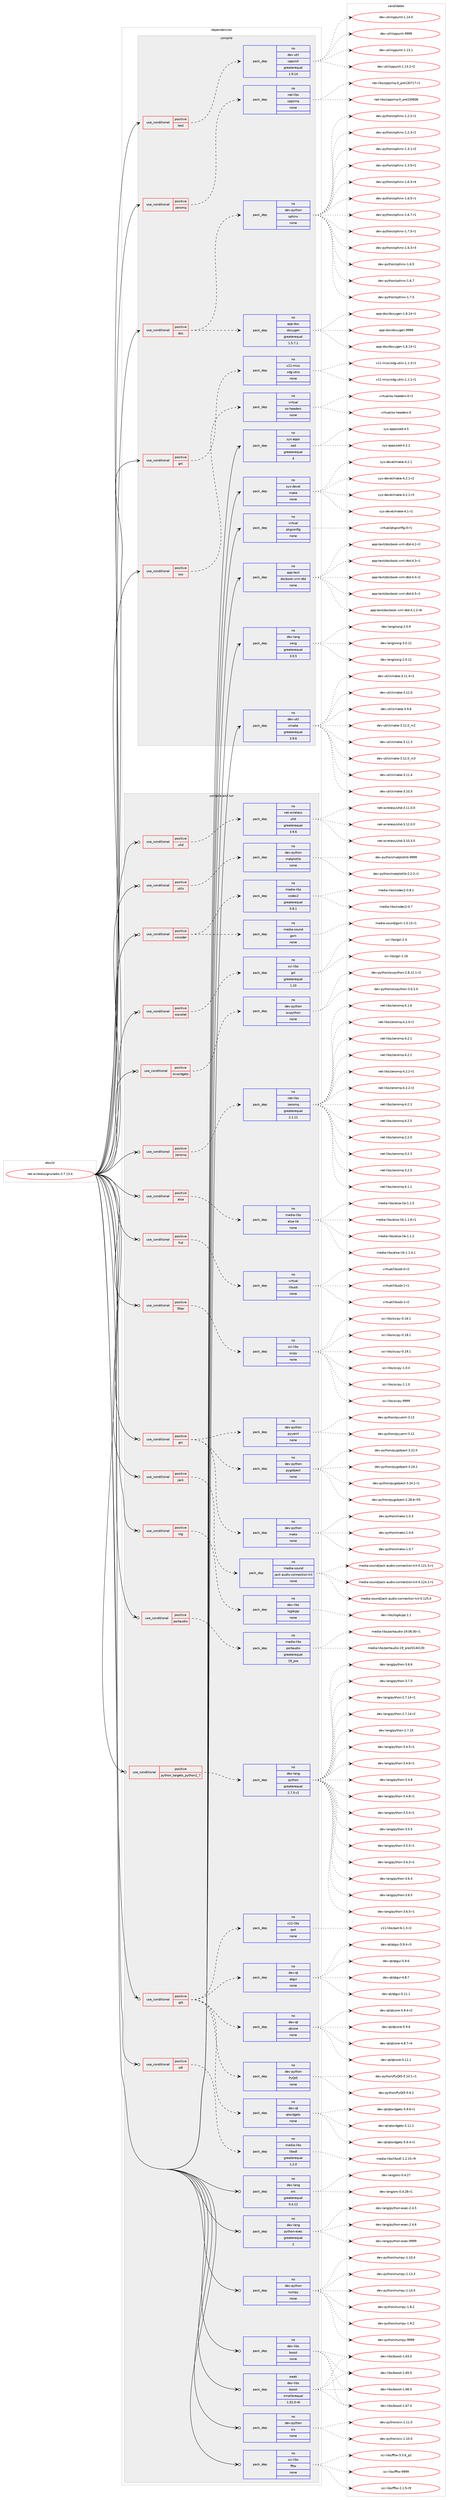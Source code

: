 digraph prolog {

# *************
# Graph options
# *************

newrank=true;
concentrate=true;
compound=true;
graph [rankdir=LR,fontname=Helvetica,fontsize=10,ranksep=1.5];#, ranksep=2.5, nodesep=0.2];
edge  [arrowhead=vee];
node  [fontname=Helvetica,fontsize=10];

# **********
# The ebuild
# **********

subgraph cluster_leftcol {
color=gray;
rank=same;
label=<<i>ebuild</i>>;
id [label="net-wireless/gnuradio-3.7.13.4", color=red, width=4, href="../net-wireless/gnuradio-3.7.13.4.svg"];
}

# ****************
# The dependencies
# ****************

subgraph cluster_midcol {
color=gray;
label=<<i>dependencies</i>>;
subgraph cluster_compile {
fillcolor="#eeeeee";
style=filled;
label=<<i>compile</i>>;
subgraph cond371 {
dependency1288 [label=<<TABLE BORDER="0" CELLBORDER="1" CELLSPACING="0" CELLPADDING="4"><TR><TD ROWSPAN="3" CELLPADDING="10">use_conditional</TD></TR><TR><TD>positive</TD></TR><TR><TD>doc</TD></TR></TABLE>>, shape=none, color=red];
subgraph pack888 {
dependency1289 [label=<<TABLE BORDER="0" CELLBORDER="1" CELLSPACING="0" CELLPADDING="4" WIDTH="220"><TR><TD ROWSPAN="6" CELLPADDING="30">pack_dep</TD></TR><TR><TD WIDTH="110">no</TD></TR><TR><TD>app-doc</TD></TR><TR><TD>doxygen</TD></TR><TR><TD>greaterequal</TD></TR><TR><TD>1.5.7.1</TD></TR></TABLE>>, shape=none, color=blue];
}
dependency1288:e -> dependency1289:w [weight=20,style="dashed",arrowhead="vee"];
subgraph pack889 {
dependency1290 [label=<<TABLE BORDER="0" CELLBORDER="1" CELLSPACING="0" CELLPADDING="4" WIDTH="220"><TR><TD ROWSPAN="6" CELLPADDING="30">pack_dep</TD></TR><TR><TD WIDTH="110">no</TD></TR><TR><TD>dev-python</TD></TR><TR><TD>sphinx</TD></TR><TR><TD>none</TD></TR><TR><TD></TD></TR></TABLE>>, shape=none, color=blue];
}
dependency1288:e -> dependency1290:w [weight=20,style="dashed",arrowhead="vee"];
}
id:e -> dependency1288:w [weight=20,style="solid",arrowhead="vee"];
subgraph cond372 {
dependency1291 [label=<<TABLE BORDER="0" CELLBORDER="1" CELLSPACING="0" CELLPADDING="4"><TR><TD ROWSPAN="3" CELLPADDING="10">use_conditional</TD></TR><TR><TD>positive</TD></TR><TR><TD>grc</TD></TR></TABLE>>, shape=none, color=red];
subgraph pack890 {
dependency1292 [label=<<TABLE BORDER="0" CELLBORDER="1" CELLSPACING="0" CELLPADDING="4" WIDTH="220"><TR><TD ROWSPAN="6" CELLPADDING="30">pack_dep</TD></TR><TR><TD WIDTH="110">no</TD></TR><TR><TD>x11-misc</TD></TR><TR><TD>xdg-utils</TD></TR><TR><TD>none</TD></TR><TR><TD></TD></TR></TABLE>>, shape=none, color=blue];
}
dependency1291:e -> dependency1292:w [weight=20,style="dashed",arrowhead="vee"];
}
id:e -> dependency1291:w [weight=20,style="solid",arrowhead="vee"];
subgraph cond373 {
dependency1293 [label=<<TABLE BORDER="0" CELLBORDER="1" CELLSPACING="0" CELLPADDING="4"><TR><TD ROWSPAN="3" CELLPADDING="10">use_conditional</TD></TR><TR><TD>positive</TD></TR><TR><TD>oss</TD></TR></TABLE>>, shape=none, color=red];
subgraph pack891 {
dependency1294 [label=<<TABLE BORDER="0" CELLBORDER="1" CELLSPACING="0" CELLPADDING="4" WIDTH="220"><TR><TD ROWSPAN="6" CELLPADDING="30">pack_dep</TD></TR><TR><TD WIDTH="110">no</TD></TR><TR><TD>virtual</TD></TR><TR><TD>os-headers</TD></TR><TR><TD>none</TD></TR><TR><TD></TD></TR></TABLE>>, shape=none, color=blue];
}
dependency1293:e -> dependency1294:w [weight=20,style="dashed",arrowhead="vee"];
}
id:e -> dependency1293:w [weight=20,style="solid",arrowhead="vee"];
subgraph cond374 {
dependency1295 [label=<<TABLE BORDER="0" CELLBORDER="1" CELLSPACING="0" CELLPADDING="4"><TR><TD ROWSPAN="3" CELLPADDING="10">use_conditional</TD></TR><TR><TD>positive</TD></TR><TR><TD>test</TD></TR></TABLE>>, shape=none, color=red];
subgraph pack892 {
dependency1296 [label=<<TABLE BORDER="0" CELLBORDER="1" CELLSPACING="0" CELLPADDING="4" WIDTH="220"><TR><TD ROWSPAN="6" CELLPADDING="30">pack_dep</TD></TR><TR><TD WIDTH="110">no</TD></TR><TR><TD>dev-util</TD></TR><TR><TD>cppunit</TD></TR><TR><TD>greaterequal</TD></TR><TR><TD>1.9.14</TD></TR></TABLE>>, shape=none, color=blue];
}
dependency1295:e -> dependency1296:w [weight=20,style="dashed",arrowhead="vee"];
}
id:e -> dependency1295:w [weight=20,style="solid",arrowhead="vee"];
subgraph cond375 {
dependency1297 [label=<<TABLE BORDER="0" CELLBORDER="1" CELLSPACING="0" CELLPADDING="4"><TR><TD ROWSPAN="3" CELLPADDING="10">use_conditional</TD></TR><TR><TD>positive</TD></TR><TR><TD>zeromq</TD></TR></TABLE>>, shape=none, color=red];
subgraph pack893 {
dependency1298 [label=<<TABLE BORDER="0" CELLBORDER="1" CELLSPACING="0" CELLPADDING="4" WIDTH="220"><TR><TD ROWSPAN="6" CELLPADDING="30">pack_dep</TD></TR><TR><TD WIDTH="110">no</TD></TR><TR><TD>net-libs</TD></TR><TR><TD>cppzmq</TD></TR><TR><TD>none</TD></TR><TR><TD></TD></TR></TABLE>>, shape=none, color=blue];
}
dependency1297:e -> dependency1298:w [weight=20,style="dashed",arrowhead="vee"];
}
id:e -> dependency1297:w [weight=20,style="solid",arrowhead="vee"];
subgraph pack894 {
dependency1299 [label=<<TABLE BORDER="0" CELLBORDER="1" CELLSPACING="0" CELLPADDING="4" WIDTH="220"><TR><TD ROWSPAN="6" CELLPADDING="30">pack_dep</TD></TR><TR><TD WIDTH="110">no</TD></TR><TR><TD>app-text</TD></TR><TR><TD>docbook-xml-dtd</TD></TR><TR><TD>none</TD></TR><TR><TD></TD></TR></TABLE>>, shape=none, color=blue];
}
id:e -> dependency1299:w [weight=20,style="solid",arrowhead="vee"];
subgraph pack895 {
dependency1300 [label=<<TABLE BORDER="0" CELLBORDER="1" CELLSPACING="0" CELLPADDING="4" WIDTH="220"><TR><TD ROWSPAN="6" CELLPADDING="30">pack_dep</TD></TR><TR><TD WIDTH="110">no</TD></TR><TR><TD>dev-lang</TD></TR><TR><TD>swig</TD></TR><TR><TD>greaterequal</TD></TR><TR><TD>3.0.5</TD></TR></TABLE>>, shape=none, color=blue];
}
id:e -> dependency1300:w [weight=20,style="solid",arrowhead="vee"];
subgraph pack896 {
dependency1301 [label=<<TABLE BORDER="0" CELLBORDER="1" CELLSPACING="0" CELLPADDING="4" WIDTH="220"><TR><TD ROWSPAN="6" CELLPADDING="30">pack_dep</TD></TR><TR><TD WIDTH="110">no</TD></TR><TR><TD>dev-util</TD></TR><TR><TD>cmake</TD></TR><TR><TD>greaterequal</TD></TR><TR><TD>3.9.6</TD></TR></TABLE>>, shape=none, color=blue];
}
id:e -> dependency1301:w [weight=20,style="solid",arrowhead="vee"];
subgraph pack897 {
dependency1302 [label=<<TABLE BORDER="0" CELLBORDER="1" CELLSPACING="0" CELLPADDING="4" WIDTH="220"><TR><TD ROWSPAN="6" CELLPADDING="30">pack_dep</TD></TR><TR><TD WIDTH="110">no</TD></TR><TR><TD>sys-apps</TD></TR><TR><TD>sed</TD></TR><TR><TD>greaterequal</TD></TR><TR><TD>4</TD></TR></TABLE>>, shape=none, color=blue];
}
id:e -> dependency1302:w [weight=20,style="solid",arrowhead="vee"];
subgraph pack898 {
dependency1303 [label=<<TABLE BORDER="0" CELLBORDER="1" CELLSPACING="0" CELLPADDING="4" WIDTH="220"><TR><TD ROWSPAN="6" CELLPADDING="30">pack_dep</TD></TR><TR><TD WIDTH="110">no</TD></TR><TR><TD>sys-devel</TD></TR><TR><TD>make</TD></TR><TR><TD>none</TD></TR><TR><TD></TD></TR></TABLE>>, shape=none, color=blue];
}
id:e -> dependency1303:w [weight=20,style="solid",arrowhead="vee"];
subgraph pack899 {
dependency1304 [label=<<TABLE BORDER="0" CELLBORDER="1" CELLSPACING="0" CELLPADDING="4" WIDTH="220"><TR><TD ROWSPAN="6" CELLPADDING="30">pack_dep</TD></TR><TR><TD WIDTH="110">no</TD></TR><TR><TD>virtual</TD></TR><TR><TD>pkgconfig</TD></TR><TR><TD>none</TD></TR><TR><TD></TD></TR></TABLE>>, shape=none, color=blue];
}
id:e -> dependency1304:w [weight=20,style="solid",arrowhead="vee"];
}
subgraph cluster_compileandrun {
fillcolor="#eeeeee";
style=filled;
label=<<i>compile and run</i>>;
subgraph cond376 {
dependency1305 [label=<<TABLE BORDER="0" CELLBORDER="1" CELLSPACING="0" CELLPADDING="4"><TR><TD ROWSPAN="3" CELLPADDING="10">use_conditional</TD></TR><TR><TD>positive</TD></TR><TR><TD>alsa</TD></TR></TABLE>>, shape=none, color=red];
subgraph pack900 {
dependency1306 [label=<<TABLE BORDER="0" CELLBORDER="1" CELLSPACING="0" CELLPADDING="4" WIDTH="220"><TR><TD ROWSPAN="6" CELLPADDING="30">pack_dep</TD></TR><TR><TD WIDTH="110">no</TD></TR><TR><TD>media-libs</TD></TR><TR><TD>alsa-lib</TD></TR><TR><TD>none</TD></TR><TR><TD></TD></TR></TABLE>>, shape=none, color=blue];
}
dependency1305:e -> dependency1306:w [weight=20,style="dashed",arrowhead="vee"];
}
id:e -> dependency1305:w [weight=20,style="solid",arrowhead="odotvee"];
subgraph cond377 {
dependency1307 [label=<<TABLE BORDER="0" CELLBORDER="1" CELLSPACING="0" CELLPADDING="4"><TR><TD ROWSPAN="3" CELLPADDING="10">use_conditional</TD></TR><TR><TD>positive</TD></TR><TR><TD>fcd</TD></TR></TABLE>>, shape=none, color=red];
subgraph pack901 {
dependency1308 [label=<<TABLE BORDER="0" CELLBORDER="1" CELLSPACING="0" CELLPADDING="4" WIDTH="220"><TR><TD ROWSPAN="6" CELLPADDING="30">pack_dep</TD></TR><TR><TD WIDTH="110">no</TD></TR><TR><TD>virtual</TD></TR><TR><TD>libusb</TD></TR><TR><TD>none</TD></TR><TR><TD></TD></TR></TABLE>>, shape=none, color=blue];
}
dependency1307:e -> dependency1308:w [weight=20,style="dashed",arrowhead="vee"];
}
id:e -> dependency1307:w [weight=20,style="solid",arrowhead="odotvee"];
subgraph cond378 {
dependency1309 [label=<<TABLE BORDER="0" CELLBORDER="1" CELLSPACING="0" CELLPADDING="4"><TR><TD ROWSPAN="3" CELLPADDING="10">use_conditional</TD></TR><TR><TD>positive</TD></TR><TR><TD>filter</TD></TR></TABLE>>, shape=none, color=red];
subgraph pack902 {
dependency1310 [label=<<TABLE BORDER="0" CELLBORDER="1" CELLSPACING="0" CELLPADDING="4" WIDTH="220"><TR><TD ROWSPAN="6" CELLPADDING="30">pack_dep</TD></TR><TR><TD WIDTH="110">no</TD></TR><TR><TD>sci-libs</TD></TR><TR><TD>scipy</TD></TR><TR><TD>none</TD></TR><TR><TD></TD></TR></TABLE>>, shape=none, color=blue];
}
dependency1309:e -> dependency1310:w [weight=20,style="dashed",arrowhead="vee"];
}
id:e -> dependency1309:w [weight=20,style="solid",arrowhead="odotvee"];
subgraph cond379 {
dependency1311 [label=<<TABLE BORDER="0" CELLBORDER="1" CELLSPACING="0" CELLPADDING="4"><TR><TD ROWSPAN="3" CELLPADDING="10">use_conditional</TD></TR><TR><TD>positive</TD></TR><TR><TD>grc</TD></TR></TABLE>>, shape=none, color=red];
subgraph pack903 {
dependency1312 [label=<<TABLE BORDER="0" CELLBORDER="1" CELLSPACING="0" CELLPADDING="4" WIDTH="220"><TR><TD ROWSPAN="6" CELLPADDING="30">pack_dep</TD></TR><TR><TD WIDTH="110">no</TD></TR><TR><TD>dev-python</TD></TR><TR><TD>pygobject</TD></TR><TR><TD>none</TD></TR><TR><TD></TD></TR></TABLE>>, shape=none, color=blue];
}
dependency1311:e -> dependency1312:w [weight=20,style="dashed",arrowhead="vee"];
subgraph pack904 {
dependency1313 [label=<<TABLE BORDER="0" CELLBORDER="1" CELLSPACING="0" CELLPADDING="4" WIDTH="220"><TR><TD ROWSPAN="6" CELLPADDING="30">pack_dep</TD></TR><TR><TD WIDTH="110">no</TD></TR><TR><TD>dev-python</TD></TR><TR><TD>pyyaml</TD></TR><TR><TD>none</TD></TR><TR><TD></TD></TR></TABLE>>, shape=none, color=blue];
}
dependency1311:e -> dependency1313:w [weight=20,style="dashed",arrowhead="vee"];
subgraph pack905 {
dependency1314 [label=<<TABLE BORDER="0" CELLBORDER="1" CELLSPACING="0" CELLPADDING="4" WIDTH="220"><TR><TD ROWSPAN="6" CELLPADDING="30">pack_dep</TD></TR><TR><TD WIDTH="110">no</TD></TR><TR><TD>dev-python</TD></TR><TR><TD>mako</TD></TR><TR><TD>none</TD></TR><TR><TD></TD></TR></TABLE>>, shape=none, color=blue];
}
dependency1311:e -> dependency1314:w [weight=20,style="dashed",arrowhead="vee"];
}
id:e -> dependency1311:w [weight=20,style="solid",arrowhead="odotvee"];
subgraph cond380 {
dependency1315 [label=<<TABLE BORDER="0" CELLBORDER="1" CELLSPACING="0" CELLPADDING="4"><TR><TD ROWSPAN="3" CELLPADDING="10">use_conditional</TD></TR><TR><TD>positive</TD></TR><TR><TD>jack</TD></TR></TABLE>>, shape=none, color=red];
subgraph pack906 {
dependency1316 [label=<<TABLE BORDER="0" CELLBORDER="1" CELLSPACING="0" CELLPADDING="4" WIDTH="220"><TR><TD ROWSPAN="6" CELLPADDING="30">pack_dep</TD></TR><TR><TD WIDTH="110">no</TD></TR><TR><TD>media-sound</TD></TR><TR><TD>jack-audio-connection-kit</TD></TR><TR><TD>none</TD></TR><TR><TD></TD></TR></TABLE>>, shape=none, color=blue];
}
dependency1315:e -> dependency1316:w [weight=20,style="dashed",arrowhead="vee"];
}
id:e -> dependency1315:w [weight=20,style="solid",arrowhead="odotvee"];
subgraph cond381 {
dependency1317 [label=<<TABLE BORDER="0" CELLBORDER="1" CELLSPACING="0" CELLPADDING="4"><TR><TD ROWSPAN="3" CELLPADDING="10">use_conditional</TD></TR><TR><TD>positive</TD></TR><TR><TD>log</TD></TR></TABLE>>, shape=none, color=red];
subgraph pack907 {
dependency1318 [label=<<TABLE BORDER="0" CELLBORDER="1" CELLSPACING="0" CELLPADDING="4" WIDTH="220"><TR><TD ROWSPAN="6" CELLPADDING="30">pack_dep</TD></TR><TR><TD WIDTH="110">no</TD></TR><TR><TD>dev-libs</TD></TR><TR><TD>log4cpp</TD></TR><TR><TD>none</TD></TR><TR><TD></TD></TR></TABLE>>, shape=none, color=blue];
}
dependency1317:e -> dependency1318:w [weight=20,style="dashed",arrowhead="vee"];
}
id:e -> dependency1317:w [weight=20,style="solid",arrowhead="odotvee"];
subgraph cond382 {
dependency1319 [label=<<TABLE BORDER="0" CELLBORDER="1" CELLSPACING="0" CELLPADDING="4"><TR><TD ROWSPAN="3" CELLPADDING="10">use_conditional</TD></TR><TR><TD>positive</TD></TR><TR><TD>portaudio</TD></TR></TABLE>>, shape=none, color=red];
subgraph pack908 {
dependency1320 [label=<<TABLE BORDER="0" CELLBORDER="1" CELLSPACING="0" CELLPADDING="4" WIDTH="220"><TR><TD ROWSPAN="6" CELLPADDING="30">pack_dep</TD></TR><TR><TD WIDTH="110">no</TD></TR><TR><TD>media-libs</TD></TR><TR><TD>portaudio</TD></TR><TR><TD>greaterequal</TD></TR><TR><TD>19_pre</TD></TR></TABLE>>, shape=none, color=blue];
}
dependency1319:e -> dependency1320:w [weight=20,style="dashed",arrowhead="vee"];
}
id:e -> dependency1319:w [weight=20,style="solid",arrowhead="odotvee"];
subgraph cond383 {
dependency1321 [label=<<TABLE BORDER="0" CELLBORDER="1" CELLSPACING="0" CELLPADDING="4"><TR><TD ROWSPAN="3" CELLPADDING="10">use_conditional</TD></TR><TR><TD>positive</TD></TR><TR><TD>python_targets_python2_7</TD></TR></TABLE>>, shape=none, color=red];
subgraph pack909 {
dependency1322 [label=<<TABLE BORDER="0" CELLBORDER="1" CELLSPACING="0" CELLPADDING="4" WIDTH="220"><TR><TD ROWSPAN="6" CELLPADDING="30">pack_dep</TD></TR><TR><TD WIDTH="110">no</TD></TR><TR><TD>dev-lang</TD></TR><TR><TD>python</TD></TR><TR><TD>greaterequal</TD></TR><TR><TD>2.7.5-r2</TD></TR></TABLE>>, shape=none, color=blue];
}
dependency1321:e -> dependency1322:w [weight=20,style="dashed",arrowhead="vee"];
}
id:e -> dependency1321:w [weight=20,style="solid",arrowhead="odotvee"];
subgraph cond384 {
dependency1323 [label=<<TABLE BORDER="0" CELLBORDER="1" CELLSPACING="0" CELLPADDING="4"><TR><TD ROWSPAN="3" CELLPADDING="10">use_conditional</TD></TR><TR><TD>positive</TD></TR><TR><TD>qt5</TD></TR></TABLE>>, shape=none, color=red];
subgraph pack910 {
dependency1324 [label=<<TABLE BORDER="0" CELLBORDER="1" CELLSPACING="0" CELLPADDING="4" WIDTH="220"><TR><TD ROWSPAN="6" CELLPADDING="30">pack_dep</TD></TR><TR><TD WIDTH="110">no</TD></TR><TR><TD>dev-python</TD></TR><TR><TD>PyQt5</TD></TR><TR><TD>none</TD></TR><TR><TD></TD></TR></TABLE>>, shape=none, color=blue];
}
dependency1323:e -> dependency1324:w [weight=20,style="dashed",arrowhead="vee"];
subgraph pack911 {
dependency1325 [label=<<TABLE BORDER="0" CELLBORDER="1" CELLSPACING="0" CELLPADDING="4" WIDTH="220"><TR><TD ROWSPAN="6" CELLPADDING="30">pack_dep</TD></TR><TR><TD WIDTH="110">no</TD></TR><TR><TD>dev-qt</TD></TR><TR><TD>qtcore</TD></TR><TR><TD>none</TD></TR><TR><TD></TD></TR></TABLE>>, shape=none, color=blue];
}
dependency1323:e -> dependency1325:w [weight=20,style="dashed",arrowhead="vee"];
subgraph pack912 {
dependency1326 [label=<<TABLE BORDER="0" CELLBORDER="1" CELLSPACING="0" CELLPADDING="4" WIDTH="220"><TR><TD ROWSPAN="6" CELLPADDING="30">pack_dep</TD></TR><TR><TD WIDTH="110">no</TD></TR><TR><TD>dev-qt</TD></TR><TR><TD>qtgui</TD></TR><TR><TD>none</TD></TR><TR><TD></TD></TR></TABLE>>, shape=none, color=blue];
}
dependency1323:e -> dependency1326:w [weight=20,style="dashed",arrowhead="vee"];
subgraph pack913 {
dependency1327 [label=<<TABLE BORDER="0" CELLBORDER="1" CELLSPACING="0" CELLPADDING="4" WIDTH="220"><TR><TD ROWSPAN="6" CELLPADDING="30">pack_dep</TD></TR><TR><TD WIDTH="110">no</TD></TR><TR><TD>x11-libs</TD></TR><TR><TD>qwt</TD></TR><TR><TD>none</TD></TR><TR><TD></TD></TR></TABLE>>, shape=none, color=blue];
}
dependency1323:e -> dependency1327:w [weight=20,style="dashed",arrowhead="vee"];
subgraph pack914 {
dependency1328 [label=<<TABLE BORDER="0" CELLBORDER="1" CELLSPACING="0" CELLPADDING="4" WIDTH="220"><TR><TD ROWSPAN="6" CELLPADDING="30">pack_dep</TD></TR><TR><TD WIDTH="110">no</TD></TR><TR><TD>dev-qt</TD></TR><TR><TD>qtwidgets</TD></TR><TR><TD>none</TD></TR><TR><TD></TD></TR></TABLE>>, shape=none, color=blue];
}
dependency1323:e -> dependency1328:w [weight=20,style="dashed",arrowhead="vee"];
}
id:e -> dependency1323:w [weight=20,style="solid",arrowhead="odotvee"];
subgraph cond385 {
dependency1329 [label=<<TABLE BORDER="0" CELLBORDER="1" CELLSPACING="0" CELLPADDING="4"><TR><TD ROWSPAN="3" CELLPADDING="10">use_conditional</TD></TR><TR><TD>positive</TD></TR><TR><TD>sdl</TD></TR></TABLE>>, shape=none, color=red];
subgraph pack915 {
dependency1330 [label=<<TABLE BORDER="0" CELLBORDER="1" CELLSPACING="0" CELLPADDING="4" WIDTH="220"><TR><TD ROWSPAN="6" CELLPADDING="30">pack_dep</TD></TR><TR><TD WIDTH="110">no</TD></TR><TR><TD>media-libs</TD></TR><TR><TD>libsdl</TD></TR><TR><TD>greaterequal</TD></TR><TR><TD>1.2.0</TD></TR></TABLE>>, shape=none, color=blue];
}
dependency1329:e -> dependency1330:w [weight=20,style="dashed",arrowhead="vee"];
}
id:e -> dependency1329:w [weight=20,style="solid",arrowhead="odotvee"];
subgraph cond386 {
dependency1331 [label=<<TABLE BORDER="0" CELLBORDER="1" CELLSPACING="0" CELLPADDING="4"><TR><TD ROWSPAN="3" CELLPADDING="10">use_conditional</TD></TR><TR><TD>positive</TD></TR><TR><TD>uhd</TD></TR></TABLE>>, shape=none, color=red];
subgraph pack916 {
dependency1332 [label=<<TABLE BORDER="0" CELLBORDER="1" CELLSPACING="0" CELLPADDING="4" WIDTH="220"><TR><TD ROWSPAN="6" CELLPADDING="30">pack_dep</TD></TR><TR><TD WIDTH="110">no</TD></TR><TR><TD>net-wireless</TD></TR><TR><TD>uhd</TD></TR><TR><TD>greaterequal</TD></TR><TR><TD>3.9.6</TD></TR></TABLE>>, shape=none, color=blue];
}
dependency1331:e -> dependency1332:w [weight=20,style="dashed",arrowhead="vee"];
}
id:e -> dependency1331:w [weight=20,style="solid",arrowhead="odotvee"];
subgraph cond387 {
dependency1333 [label=<<TABLE BORDER="0" CELLBORDER="1" CELLSPACING="0" CELLPADDING="4"><TR><TD ROWSPAN="3" CELLPADDING="10">use_conditional</TD></TR><TR><TD>positive</TD></TR><TR><TD>utils</TD></TR></TABLE>>, shape=none, color=red];
subgraph pack917 {
dependency1334 [label=<<TABLE BORDER="0" CELLBORDER="1" CELLSPACING="0" CELLPADDING="4" WIDTH="220"><TR><TD ROWSPAN="6" CELLPADDING="30">pack_dep</TD></TR><TR><TD WIDTH="110">no</TD></TR><TR><TD>dev-python</TD></TR><TR><TD>matplotlib</TD></TR><TR><TD>none</TD></TR><TR><TD></TD></TR></TABLE>>, shape=none, color=blue];
}
dependency1333:e -> dependency1334:w [weight=20,style="dashed",arrowhead="vee"];
}
id:e -> dependency1333:w [weight=20,style="solid",arrowhead="odotvee"];
subgraph cond388 {
dependency1335 [label=<<TABLE BORDER="0" CELLBORDER="1" CELLSPACING="0" CELLPADDING="4"><TR><TD ROWSPAN="3" CELLPADDING="10">use_conditional</TD></TR><TR><TD>positive</TD></TR><TR><TD>vocoder</TD></TR></TABLE>>, shape=none, color=red];
subgraph pack918 {
dependency1336 [label=<<TABLE BORDER="0" CELLBORDER="1" CELLSPACING="0" CELLPADDING="4" WIDTH="220"><TR><TD ROWSPAN="6" CELLPADDING="30">pack_dep</TD></TR><TR><TD WIDTH="110">no</TD></TR><TR><TD>media-sound</TD></TR><TR><TD>gsm</TD></TR><TR><TD>none</TD></TR><TR><TD></TD></TR></TABLE>>, shape=none, color=blue];
}
dependency1335:e -> dependency1336:w [weight=20,style="dashed",arrowhead="vee"];
subgraph pack919 {
dependency1337 [label=<<TABLE BORDER="0" CELLBORDER="1" CELLSPACING="0" CELLPADDING="4" WIDTH="220"><TR><TD ROWSPAN="6" CELLPADDING="30">pack_dep</TD></TR><TR><TD WIDTH="110">no</TD></TR><TR><TD>media-libs</TD></TR><TR><TD>codec2</TD></TR><TR><TD>greaterequal</TD></TR><TR><TD>0.8.1</TD></TR></TABLE>>, shape=none, color=blue];
}
dependency1335:e -> dependency1337:w [weight=20,style="dashed",arrowhead="vee"];
}
id:e -> dependency1335:w [weight=20,style="solid",arrowhead="odotvee"];
subgraph cond389 {
dependency1338 [label=<<TABLE BORDER="0" CELLBORDER="1" CELLSPACING="0" CELLPADDING="4"><TR><TD ROWSPAN="3" CELLPADDING="10">use_conditional</TD></TR><TR><TD>positive</TD></TR><TR><TD>wavelet</TD></TR></TABLE>>, shape=none, color=red];
subgraph pack920 {
dependency1339 [label=<<TABLE BORDER="0" CELLBORDER="1" CELLSPACING="0" CELLPADDING="4" WIDTH="220"><TR><TD ROWSPAN="6" CELLPADDING="30">pack_dep</TD></TR><TR><TD WIDTH="110">no</TD></TR><TR><TD>sci-libs</TD></TR><TR><TD>gsl</TD></TR><TR><TD>greaterequal</TD></TR><TR><TD>1.10</TD></TR></TABLE>>, shape=none, color=blue];
}
dependency1338:e -> dependency1339:w [weight=20,style="dashed",arrowhead="vee"];
}
id:e -> dependency1338:w [weight=20,style="solid",arrowhead="odotvee"];
subgraph cond390 {
dependency1340 [label=<<TABLE BORDER="0" CELLBORDER="1" CELLSPACING="0" CELLPADDING="4"><TR><TD ROWSPAN="3" CELLPADDING="10">use_conditional</TD></TR><TR><TD>positive</TD></TR><TR><TD>wxwidgets</TD></TR></TABLE>>, shape=none, color=red];
subgraph pack921 {
dependency1341 [label=<<TABLE BORDER="0" CELLBORDER="1" CELLSPACING="0" CELLPADDING="4" WIDTH="220"><TR><TD ROWSPAN="6" CELLPADDING="30">pack_dep</TD></TR><TR><TD WIDTH="110">no</TD></TR><TR><TD>dev-python</TD></TR><TR><TD>wxpython</TD></TR><TR><TD>none</TD></TR><TR><TD></TD></TR></TABLE>>, shape=none, color=blue];
}
dependency1340:e -> dependency1341:w [weight=20,style="dashed",arrowhead="vee"];
}
id:e -> dependency1340:w [weight=20,style="solid",arrowhead="odotvee"];
subgraph cond391 {
dependency1342 [label=<<TABLE BORDER="0" CELLBORDER="1" CELLSPACING="0" CELLPADDING="4"><TR><TD ROWSPAN="3" CELLPADDING="10">use_conditional</TD></TR><TR><TD>positive</TD></TR><TR><TD>zeromq</TD></TR></TABLE>>, shape=none, color=red];
subgraph pack922 {
dependency1343 [label=<<TABLE BORDER="0" CELLBORDER="1" CELLSPACING="0" CELLPADDING="4" WIDTH="220"><TR><TD ROWSPAN="6" CELLPADDING="30">pack_dep</TD></TR><TR><TD WIDTH="110">no</TD></TR><TR><TD>net-libs</TD></TR><TR><TD>zeromq</TD></TR><TR><TD>greaterequal</TD></TR><TR><TD>2.1.11</TD></TR></TABLE>>, shape=none, color=blue];
}
dependency1342:e -> dependency1343:w [weight=20,style="dashed",arrowhead="vee"];
}
id:e -> dependency1342:w [weight=20,style="solid",arrowhead="odotvee"];
subgraph pack923 {
dependency1344 [label=<<TABLE BORDER="0" CELLBORDER="1" CELLSPACING="0" CELLPADDING="4" WIDTH="220"><TR><TD ROWSPAN="6" CELLPADDING="30">pack_dep</TD></TR><TR><TD WIDTH="110">no</TD></TR><TR><TD>dev-lang</TD></TR><TR><TD>orc</TD></TR><TR><TD>greaterequal</TD></TR><TR><TD>0.4.12</TD></TR></TABLE>>, shape=none, color=blue];
}
id:e -> dependency1344:w [weight=20,style="solid",arrowhead="odotvee"];
subgraph pack924 {
dependency1345 [label=<<TABLE BORDER="0" CELLBORDER="1" CELLSPACING="0" CELLPADDING="4" WIDTH="220"><TR><TD ROWSPAN="6" CELLPADDING="30">pack_dep</TD></TR><TR><TD WIDTH="110">no</TD></TR><TR><TD>dev-lang</TD></TR><TR><TD>python-exec</TD></TR><TR><TD>greaterequal</TD></TR><TR><TD>2</TD></TR></TABLE>>, shape=none, color=blue];
}
id:e -> dependency1345:w [weight=20,style="solid",arrowhead="odotvee"];
subgraph pack925 {
dependency1346 [label=<<TABLE BORDER="0" CELLBORDER="1" CELLSPACING="0" CELLPADDING="4" WIDTH="220"><TR><TD ROWSPAN="6" CELLPADDING="30">pack_dep</TD></TR><TR><TD WIDTH="110">no</TD></TR><TR><TD>dev-libs</TD></TR><TR><TD>boost</TD></TR><TR><TD>none</TD></TR><TR><TD></TD></TR></TABLE>>, shape=none, color=blue];
}
id:e -> dependency1346:w [weight=20,style="solid",arrowhead="odotvee"];
subgraph pack926 {
dependency1347 [label=<<TABLE BORDER="0" CELLBORDER="1" CELLSPACING="0" CELLPADDING="4" WIDTH="220"><TR><TD ROWSPAN="6" CELLPADDING="30">pack_dep</TD></TR><TR><TD WIDTH="110">no</TD></TR><TR><TD>dev-python</TD></TR><TR><TD>numpy</TD></TR><TR><TD>none</TD></TR><TR><TD></TD></TR></TABLE>>, shape=none, color=blue];
}
id:e -> dependency1347:w [weight=20,style="solid",arrowhead="odotvee"];
subgraph pack927 {
dependency1348 [label=<<TABLE BORDER="0" CELLBORDER="1" CELLSPACING="0" CELLPADDING="4" WIDTH="220"><TR><TD ROWSPAN="6" CELLPADDING="30">pack_dep</TD></TR><TR><TD WIDTH="110">no</TD></TR><TR><TD>dev-python</TD></TR><TR><TD>six</TD></TR><TR><TD>none</TD></TR><TR><TD></TD></TR></TABLE>>, shape=none, color=blue];
}
id:e -> dependency1348:w [weight=20,style="solid",arrowhead="odotvee"];
subgraph pack928 {
dependency1349 [label=<<TABLE BORDER="0" CELLBORDER="1" CELLSPACING="0" CELLPADDING="4" WIDTH="220"><TR><TD ROWSPAN="6" CELLPADDING="30">pack_dep</TD></TR><TR><TD WIDTH="110">no</TD></TR><TR><TD>sci-libs</TD></TR><TR><TD>fftw</TD></TR><TR><TD>none</TD></TR><TR><TD></TD></TR></TABLE>>, shape=none, color=blue];
}
id:e -> dependency1349:w [weight=20,style="solid",arrowhead="odotvee"];
subgraph pack929 {
dependency1350 [label=<<TABLE BORDER="0" CELLBORDER="1" CELLSPACING="0" CELLPADDING="4" WIDTH="220"><TR><TD ROWSPAN="6" CELLPADDING="30">pack_dep</TD></TR><TR><TD WIDTH="110">weak</TD></TR><TR><TD>dev-libs</TD></TR><TR><TD>boost</TD></TR><TR><TD>smallerequal</TD></TR><TR><TD>1.52.0-r6</TD></TR></TABLE>>, shape=none, color=blue];
}
id:e -> dependency1350:w [weight=20,style="solid",arrowhead="odotvee"];
}
subgraph cluster_run {
fillcolor="#eeeeee";
style=filled;
label=<<i>run</i>>;
}
}

# **************
# The candidates
# **************

subgraph cluster_choices {
rank=same;
color=gray;
label=<<i>candidates</i>>;

subgraph choice888 {
color=black;
nodesep=1;
choice97112112451001119947100111120121103101110454946564649514511449 [label="app-doc/doxygen-1.8.13-r1", color=red, width=4,href="../app-doc/doxygen-1.8.13-r1.svg"];
choice97112112451001119947100111120121103101110454946564649524511449 [label="app-doc/doxygen-1.8.14-r1", color=red, width=4,href="../app-doc/doxygen-1.8.14-r1.svg"];
choice971121124510011199471001111201211031011104557575757 [label="app-doc/doxygen-9999", color=red, width=4,href="../app-doc/doxygen-9999.svg"];
dependency1289:e -> choice97112112451001119947100111120121103101110454946564649514511449:w [style=dotted,weight="100"];
dependency1289:e -> choice97112112451001119947100111120121103101110454946564649524511449:w [style=dotted,weight="100"];
dependency1289:e -> choice971121124510011199471001111201211031011104557575757:w [style=dotted,weight="100"];
}
subgraph choice889 {
color=black;
nodesep=1;
choice10010111845112121116104111110471151121041051101204549465446514511451 [label="dev-python/sphinx-1.6.3-r3", color=red, width=4,href="../dev-python/sphinx-1.6.3-r3.svg"];
choice1001011184511212111610411111047115112104105110120454946544653 [label="dev-python/sphinx-1.6.5", color=red, width=4,href="../dev-python/sphinx-1.6.5.svg"];
choice1001011184511212111610411111047115112104105110120454946544655 [label="dev-python/sphinx-1.6.7", color=red, width=4,href="../dev-python/sphinx-1.6.7.svg"];
choice1001011184511212111610411111047115112104105110120454946554653 [label="dev-python/sphinx-1.7.5", color=red, width=4,href="../dev-python/sphinx-1.7.5.svg"];
choice10010111845112121116104111110471151121041051101204549465046504511449 [label="dev-python/sphinx-1.2.2-r1", color=red, width=4,href="../dev-python/sphinx-1.2.2-r1.svg"];
choice10010111845112121116104111110471151121041051101204549465046514511449 [label="dev-python/sphinx-1.2.3-r1", color=red, width=4,href="../dev-python/sphinx-1.2.3-r1.svg"];
choice10010111845112121116104111110471151121041051101204549465146494511450 [label="dev-python/sphinx-1.3.1-r2", color=red, width=4,href="../dev-python/sphinx-1.3.1-r2.svg"];
choice10010111845112121116104111110471151121041051101204549465146534511449 [label="dev-python/sphinx-1.3.5-r1", color=red, width=4,href="../dev-python/sphinx-1.3.5-r1.svg"];
choice10010111845112121116104111110471151121041051101204549465446514511452 [label="dev-python/sphinx-1.6.3-r4", color=red, width=4,href="../dev-python/sphinx-1.6.3-r4.svg"];
choice10010111845112121116104111110471151121041051101204549465446534511449 [label="dev-python/sphinx-1.6.5-r1", color=red, width=4,href="../dev-python/sphinx-1.6.5-r1.svg"];
choice10010111845112121116104111110471151121041051101204549465446554511449 [label="dev-python/sphinx-1.6.7-r1", color=red, width=4,href="../dev-python/sphinx-1.6.7-r1.svg"];
choice10010111845112121116104111110471151121041051101204549465546534511449 [label="dev-python/sphinx-1.7.5-r1", color=red, width=4,href="../dev-python/sphinx-1.7.5-r1.svg"];
dependency1290:e -> choice10010111845112121116104111110471151121041051101204549465446514511451:w [style=dotted,weight="100"];
dependency1290:e -> choice1001011184511212111610411111047115112104105110120454946544653:w [style=dotted,weight="100"];
dependency1290:e -> choice1001011184511212111610411111047115112104105110120454946544655:w [style=dotted,weight="100"];
dependency1290:e -> choice1001011184511212111610411111047115112104105110120454946554653:w [style=dotted,weight="100"];
dependency1290:e -> choice10010111845112121116104111110471151121041051101204549465046504511449:w [style=dotted,weight="100"];
dependency1290:e -> choice10010111845112121116104111110471151121041051101204549465046514511449:w [style=dotted,weight="100"];
dependency1290:e -> choice10010111845112121116104111110471151121041051101204549465146494511450:w [style=dotted,weight="100"];
dependency1290:e -> choice10010111845112121116104111110471151121041051101204549465146534511449:w [style=dotted,weight="100"];
dependency1290:e -> choice10010111845112121116104111110471151121041051101204549465446514511452:w [style=dotted,weight="100"];
dependency1290:e -> choice10010111845112121116104111110471151121041051101204549465446534511449:w [style=dotted,weight="100"];
dependency1290:e -> choice10010111845112121116104111110471151121041051101204549465446554511449:w [style=dotted,weight="100"];
dependency1290:e -> choice10010111845112121116104111110471151121041051101204549465546534511449:w [style=dotted,weight="100"];
}
subgraph choice890 {
color=black;
nodesep=1;
choice1204949451091051159947120100103451171161051081154549464946494511449 [label="x11-misc/xdg-utils-1.1.1-r1", color=red, width=4,href="../x11-misc/xdg-utils-1.1.1-r1.svg"];
choice1204949451091051159947120100103451171161051081154549464946514511449 [label="x11-misc/xdg-utils-1.1.3-r1", color=red, width=4,href="../x11-misc/xdg-utils-1.1.3-r1.svg"];
dependency1292:e -> choice1204949451091051159947120100103451171161051081154549464946494511449:w [style=dotted,weight="100"];
dependency1292:e -> choice1204949451091051159947120100103451171161051081154549464946514511449:w [style=dotted,weight="100"];
}
subgraph choice891 {
color=black;
nodesep=1;
choice118105114116117971084711111545104101971001011141154548 [label="virtual/os-headers-0", color=red, width=4,href="../virtual/os-headers-0.svg"];
choice1181051141161179710847111115451041019710010111411545484511449 [label="virtual/os-headers-0-r1", color=red, width=4,href="../virtual/os-headers-0-r1.svg"];
dependency1294:e -> choice118105114116117971084711111545104101971001011141154548:w [style=dotted,weight="100"];
dependency1294:e -> choice1181051141161179710847111115451041019710010111411545484511449:w [style=dotted,weight="100"];
}
subgraph choice892 {
color=black;
nodesep=1;
choice10010111845117116105108479911211211711010511645494649514649 [label="dev-util/cppunit-1.13.1", color=red, width=4,href="../dev-util/cppunit-1.13.1.svg"];
choice100101118451171161051084799112112117110105116454946495146504511450 [label="dev-util/cppunit-1.13.2-r2", color=red, width=4,href="../dev-util/cppunit-1.13.2-r2.svg"];
choice10010111845117116105108479911211211711010511645494649524648 [label="dev-util/cppunit-1.14.0", color=red, width=4,href="../dev-util/cppunit-1.14.0.svg"];
choice1001011184511711610510847991121121171101051164557575757 [label="dev-util/cppunit-9999", color=red, width=4,href="../dev-util/cppunit-9999.svg"];
dependency1296:e -> choice10010111845117116105108479911211211711010511645494649514649:w [style=dotted,weight="100"];
dependency1296:e -> choice100101118451171161051084799112112117110105116454946495146504511450:w [style=dotted,weight="100"];
dependency1296:e -> choice10010111845117116105108479911211211711010511645494649524648:w [style=dotted,weight="100"];
dependency1296:e -> choice1001011184511711610510847991121121171101051164557575757:w [style=dotted,weight="100"];
}
subgraph choice893 {
color=black;
nodesep=1;
choice110101116451081059811547991121121221091134548951121141014951485549554511449 [label="net-libs/cppzmq-0_pre130717-r1", color=red, width=4,href="../net-libs/cppzmq-0_pre130717-r1.svg"];
choice11010111645108105981154799112112122109113454895112114101495348544854 [label="net-libs/cppzmq-0_pre150606", color=red, width=4,href="../net-libs/cppzmq-0_pre150606.svg"];
dependency1298:e -> choice110101116451081059811547991121121221091134548951121141014951485549554511449:w [style=dotted,weight="100"];
dependency1298:e -> choice11010111645108105981154799112112122109113454895112114101495348544854:w [style=dotted,weight="100"];
}
subgraph choice894 {
color=black;
nodesep=1;
choice971121124511610112011647100111999811111110745120109108451001161004552464946504511454 [label="app-text/docbook-xml-dtd-4.1.2-r6", color=red, width=4,href="../app-text/docbook-xml-dtd-4.1.2-r6.svg"];
choice97112112451161011201164710011199981111111074512010910845100116100455246504511450 [label="app-text/docbook-xml-dtd-4.2-r2", color=red, width=4,href="../app-text/docbook-xml-dtd-4.2-r2.svg"];
choice97112112451161011201164710011199981111111074512010910845100116100455246514511449 [label="app-text/docbook-xml-dtd-4.3-r1", color=red, width=4,href="../app-text/docbook-xml-dtd-4.3-r1.svg"];
choice97112112451161011201164710011199981111111074512010910845100116100455246524511450 [label="app-text/docbook-xml-dtd-4.4-r2", color=red, width=4,href="../app-text/docbook-xml-dtd-4.4-r2.svg"];
choice97112112451161011201164710011199981111111074512010910845100116100455246534511449 [label="app-text/docbook-xml-dtd-4.5-r1", color=red, width=4,href="../app-text/docbook-xml-dtd-4.5-r1.svg"];
dependency1299:e -> choice971121124511610112011647100111999811111110745120109108451001161004552464946504511454:w [style=dotted,weight="100"];
dependency1299:e -> choice97112112451161011201164710011199981111111074512010910845100116100455246504511450:w [style=dotted,weight="100"];
dependency1299:e -> choice97112112451161011201164710011199981111111074512010910845100116100455246514511449:w [style=dotted,weight="100"];
dependency1299:e -> choice97112112451161011201164710011199981111111074512010910845100116100455246524511450:w [style=dotted,weight="100"];
dependency1299:e -> choice97112112451161011201164710011199981111111074512010910845100116100455246534511449:w [style=dotted,weight="100"];
}
subgraph choice895 {
color=black;
nodesep=1;
choice10010111845108971101034711511910510345504648464950 [label="dev-lang/swig-2.0.12", color=red, width=4,href="../dev-lang/swig-2.0.12.svg"];
choice100101118451089711010347115119105103455046484657 [label="dev-lang/swig-2.0.9", color=red, width=4,href="../dev-lang/swig-2.0.9.svg"];
choice10010111845108971101034711511910510345514648464950 [label="dev-lang/swig-3.0.12", color=red, width=4,href="../dev-lang/swig-3.0.12.svg"];
dependency1300:e -> choice10010111845108971101034711511910510345504648464950:w [style=dotted,weight="100"];
dependency1300:e -> choice100101118451089711010347115119105103455046484657:w [style=dotted,weight="100"];
dependency1300:e -> choice10010111845108971101034711511910510345514648464950:w [style=dotted,weight="100"];
}
subgraph choice896 {
color=black;
nodesep=1;
choice1001011184511711610510847991099710710145514649504648951149950 [label="dev-util/cmake-3.12.0_rc2", color=red, width=4,href="../dev-util/cmake-3.12.0_rc2.svg"];
choice1001011184511711610510847991099710710145514649494651 [label="dev-util/cmake-3.11.3", color=red, width=4,href="../dev-util/cmake-3.11.3.svg"];
choice1001011184511711610510847991099710710145514649504648951149951 [label="dev-util/cmake-3.12.0_rc3", color=red, width=4,href="../dev-util/cmake-3.12.0_rc3.svg"];
choice1001011184511711610510847991099710710145514649494652 [label="dev-util/cmake-3.11.4", color=red, width=4,href="../dev-util/cmake-3.11.4.svg"];
choice1001011184511711610510847991099710710145514649484651 [label="dev-util/cmake-3.10.3", color=red, width=4,href="../dev-util/cmake-3.10.3.svg"];
choice10010111845117116105108479910997107101455146494946524511449 [label="dev-util/cmake-3.11.4-r1", color=red, width=4,href="../dev-util/cmake-3.11.4-r1.svg"];
choice1001011184511711610510847991099710710145514649504648 [label="dev-util/cmake-3.12.0", color=red, width=4,href="../dev-util/cmake-3.12.0.svg"];
choice10010111845117116105108479910997107101455146574654 [label="dev-util/cmake-3.9.6", color=red, width=4,href="../dev-util/cmake-3.9.6.svg"];
dependency1301:e -> choice1001011184511711610510847991099710710145514649504648951149950:w [style=dotted,weight="100"];
dependency1301:e -> choice1001011184511711610510847991099710710145514649494651:w [style=dotted,weight="100"];
dependency1301:e -> choice1001011184511711610510847991099710710145514649504648951149951:w [style=dotted,weight="100"];
dependency1301:e -> choice1001011184511711610510847991099710710145514649494652:w [style=dotted,weight="100"];
dependency1301:e -> choice1001011184511711610510847991099710710145514649484651:w [style=dotted,weight="100"];
dependency1301:e -> choice10010111845117116105108479910997107101455146494946524511449:w [style=dotted,weight="100"];
dependency1301:e -> choice1001011184511711610510847991099710710145514649504648:w [style=dotted,weight="100"];
dependency1301:e -> choice10010111845117116105108479910997107101455146574654:w [style=dotted,weight="100"];
}
subgraph choice897 {
color=black;
nodesep=1;
choice115121115459711211211547115101100455246504650 [label="sys-apps/sed-4.2.2", color=red, width=4,href="../sys-apps/sed-4.2.2.svg"];
choice11512111545971121121154711510110045524653 [label="sys-apps/sed-4.5", color=red, width=4,href="../sys-apps/sed-4.5.svg"];
dependency1302:e -> choice115121115459711211211547115101100455246504650:w [style=dotted,weight="100"];
dependency1302:e -> choice11512111545971121121154711510110045524653:w [style=dotted,weight="100"];
}
subgraph choice898 {
color=black;
nodesep=1;
choice115121115451001011181011084710997107101455246494511449 [label="sys-devel/make-4.1-r1", color=red, width=4,href="../sys-devel/make-4.1-r1.svg"];
choice115121115451001011181011084710997107101455246504649 [label="sys-devel/make-4.2.1", color=red, width=4,href="../sys-devel/make-4.2.1.svg"];
choice1151211154510010111810110847109971071014552465046494511450 [label="sys-devel/make-4.2.1-r2", color=red, width=4,href="../sys-devel/make-4.2.1-r2.svg"];
choice1151211154510010111810110847109971071014552465046494511451 [label="sys-devel/make-4.2.1-r3", color=red, width=4,href="../sys-devel/make-4.2.1-r3.svg"];
dependency1303:e -> choice115121115451001011181011084710997107101455246494511449:w [style=dotted,weight="100"];
dependency1303:e -> choice115121115451001011181011084710997107101455246504649:w [style=dotted,weight="100"];
dependency1303:e -> choice1151211154510010111810110847109971071014552465046494511450:w [style=dotted,weight="100"];
dependency1303:e -> choice1151211154510010111810110847109971071014552465046494511451:w [style=dotted,weight="100"];
}
subgraph choice899 {
color=black;
nodesep=1;
choice11810511411611797108471121071039911111010210510345484511449 [label="virtual/pkgconfig-0-r1", color=red, width=4,href="../virtual/pkgconfig-0-r1.svg"];
dependency1304:e -> choice11810511411611797108471121071039911111010210510345484511449:w [style=dotted,weight="100"];
}
subgraph choice900 {
color=black;
nodesep=1;
choice1091011001059745108105981154797108115974510810598454946494650 [label="media-libs/alsa-lib-1.1.2", color=red, width=4,href="../media-libs/alsa-lib-1.1.2.svg"];
choice10910110010597451081059811547971081159745108105984549464946524649 [label="media-libs/alsa-lib-1.1.4.1", color=red, width=4,href="../media-libs/alsa-lib-1.1.4.1.svg"];
choice1091011001059745108105981154797108115974510810598454946494653 [label="media-libs/alsa-lib-1.1.5", color=red, width=4,href="../media-libs/alsa-lib-1.1.5.svg"];
choice10910110010597451081059811547971081159745108105984549464946544511449 [label="media-libs/alsa-lib-1.1.6-r1", color=red, width=4,href="../media-libs/alsa-lib-1.1.6-r1.svg"];
dependency1306:e -> choice1091011001059745108105981154797108115974510810598454946494650:w [style=dotted,weight="100"];
dependency1306:e -> choice10910110010597451081059811547971081159745108105984549464946524649:w [style=dotted,weight="100"];
dependency1306:e -> choice1091011001059745108105981154797108115974510810598454946494653:w [style=dotted,weight="100"];
dependency1306:e -> choice10910110010597451081059811547971081159745108105984549464946544511449:w [style=dotted,weight="100"];
}
subgraph choice901 {
color=black;
nodesep=1;
choice1181051141161179710847108105981171159845484511450 [label="virtual/libusb-0-r2", color=red, width=4,href="../virtual/libusb-0-r2.svg"];
choice1181051141161179710847108105981171159845494511449 [label="virtual/libusb-1-r1", color=red, width=4,href="../virtual/libusb-1-r1.svg"];
choice1181051141161179710847108105981171159845494511450 [label="virtual/libusb-1-r2", color=red, width=4,href="../virtual/libusb-1-r2.svg"];
dependency1308:e -> choice1181051141161179710847108105981171159845484511450:w [style=dotted,weight="100"];
dependency1308:e -> choice1181051141161179710847108105981171159845494511449:w [style=dotted,weight="100"];
dependency1308:e -> choice1181051141161179710847108105981171159845494511450:w [style=dotted,weight="100"];
}
subgraph choice902 {
color=black;
nodesep=1;
choice115991054510810598115471159910511212145484649544649 [label="sci-libs/scipy-0.16.1", color=red, width=4,href="../sci-libs/scipy-0.16.1.svg"];
choice115991054510810598115471159910511212145484649564649 [label="sci-libs/scipy-0.18.1", color=red, width=4,href="../sci-libs/scipy-0.18.1.svg"];
choice115991054510810598115471159910511212145484649574649 [label="sci-libs/scipy-0.19.1", color=red, width=4,href="../sci-libs/scipy-0.19.1.svg"];
choice1159910545108105981154711599105112121454946484648 [label="sci-libs/scipy-1.0.0", color=red, width=4,href="../sci-libs/scipy-1.0.0.svg"];
choice1159910545108105981154711599105112121454946494648 [label="sci-libs/scipy-1.1.0", color=red, width=4,href="../sci-libs/scipy-1.1.0.svg"];
choice11599105451081059811547115991051121214557575757 [label="sci-libs/scipy-9999", color=red, width=4,href="../sci-libs/scipy-9999.svg"];
dependency1310:e -> choice115991054510810598115471159910511212145484649544649:w [style=dotted,weight="100"];
dependency1310:e -> choice115991054510810598115471159910511212145484649564649:w [style=dotted,weight="100"];
dependency1310:e -> choice115991054510810598115471159910511212145484649574649:w [style=dotted,weight="100"];
dependency1310:e -> choice1159910545108105981154711599105112121454946484648:w [style=dotted,weight="100"];
dependency1310:e -> choice1159910545108105981154711599105112121454946494648:w [style=dotted,weight="100"];
dependency1310:e -> choice11599105451081059811547115991051121214557575757:w [style=dotted,weight="100"];
}
subgraph choice903 {
color=black;
nodesep=1;
choice1001011184511212111610411111047112121103111981061019911645504650564654451145353 [label="dev-python/pygobject-2.28.6-r55", color=red, width=4,href="../dev-python/pygobject-2.28.6-r55.svg"];
choice1001011184511212111610411111047112121103111981061019911645514650504648 [label="dev-python/pygobject-3.22.0", color=red, width=4,href="../dev-python/pygobject-3.22.0.svg"];
choice1001011184511212111610411111047112121103111981061019911645514650524649 [label="dev-python/pygobject-3.24.1", color=red, width=4,href="../dev-python/pygobject-3.24.1.svg"];
choice10010111845112121116104111110471121211031119810610199116455146505246494511449 [label="dev-python/pygobject-3.24.1-r1", color=red, width=4,href="../dev-python/pygobject-3.24.1-r1.svg"];
dependency1312:e -> choice1001011184511212111610411111047112121103111981061019911645504650564654451145353:w [style=dotted,weight="100"];
dependency1312:e -> choice1001011184511212111610411111047112121103111981061019911645514650504648:w [style=dotted,weight="100"];
dependency1312:e -> choice1001011184511212111610411111047112121103111981061019911645514650524649:w [style=dotted,weight="100"];
dependency1312:e -> choice10010111845112121116104111110471121211031119810610199116455146505246494511449:w [style=dotted,weight="100"];
}
subgraph choice904 {
color=black;
nodesep=1;
choice1001011184511212111610411111047112121121971091084551464950 [label="dev-python/pyyaml-3.12", color=red, width=4,href="../dev-python/pyyaml-3.12.svg"];
choice1001011184511212111610411111047112121121971091084551464951 [label="dev-python/pyyaml-3.13", color=red, width=4,href="../dev-python/pyyaml-3.13.svg"];
dependency1313:e -> choice1001011184511212111610411111047112121121971091084551464950:w [style=dotted,weight="100"];
dependency1313:e -> choice1001011184511212111610411111047112121121971091084551464951:w [style=dotted,weight="100"];
}
subgraph choice905 {
color=black;
nodesep=1;
choice100101118451121211161041111104710997107111454946484651 [label="dev-python/mako-1.0.3", color=red, width=4,href="../dev-python/mako-1.0.3.svg"];
choice100101118451121211161041111104710997107111454946484654 [label="dev-python/mako-1.0.6", color=red, width=4,href="../dev-python/mako-1.0.6.svg"];
choice100101118451121211161041111104710997107111454946484655 [label="dev-python/mako-1.0.7", color=red, width=4,href="../dev-python/mako-1.0.7.svg"];
dependency1314:e -> choice100101118451121211161041111104710997107111454946484651:w [style=dotted,weight="100"];
dependency1314:e -> choice100101118451121211161041111104710997107111454946484654:w [style=dotted,weight="100"];
dependency1314:e -> choice100101118451121211161041111104710997107111454946484655:w [style=dotted,weight="100"];
}
subgraph choice906 {
color=black;
nodesep=1;
choice109101100105974511511111711010047106979910745971171001051114599111110110101991161051111104510710511645484649504946514511449 [label="media-sound/jack-audio-connection-kit-0.121.3-r1", color=red, width=4,href="../media-sound/jack-audio-connection-kit-0.121.3-r1.svg"];
choice109101100105974511511111711010047106979910745971171001051114599111110110101991161051111104510710511645484649505246494511449 [label="media-sound/jack-audio-connection-kit-0.124.1-r1", color=red, width=4,href="../media-sound/jack-audio-connection-kit-0.124.1-r1.svg"];
choice10910110010597451151111171101004710697991074597117100105111459911111011010199116105111110451071051164548464950534648 [label="media-sound/jack-audio-connection-kit-0.125.0", color=red, width=4,href="../media-sound/jack-audio-connection-kit-0.125.0.svg"];
dependency1316:e -> choice109101100105974511511111711010047106979910745971171001051114599111110110101991161051111104510710511645484649504946514511449:w [style=dotted,weight="100"];
dependency1316:e -> choice109101100105974511511111711010047106979910745971171001051114599111110110101991161051111104510710511645484649505246494511449:w [style=dotted,weight="100"];
dependency1316:e -> choice10910110010597451151111171101004710697991074597117100105111459911111011010199116105111110451071051164548464950534648:w [style=dotted,weight="100"];
}
subgraph choice907 {
color=black;
nodesep=1;
choice100101118451081059811547108111103529911211245494649 [label="dev-libs/log4cpp-1.1", color=red, width=4,href="../dev-libs/log4cpp-1.1.svg"];
dependency1318:e -> choice100101118451081059811547108111103529911211245494649:w [style=dotted,weight="100"];
}
subgraph choice908 {
color=black;
nodesep=1;
choice10910110010597451081059811547112111114116971171001051114549574648544648484511449 [label="media-libs/portaudio-19.06.00-r1", color=red, width=4,href="../media-libs/portaudio-19.06.00-r1.svg"];
choice1091011001059745108105981154711211111411697117100105111454957951121141015048495248495148 [label="media-libs/portaudio-19_pre20140130", color=red, width=4,href="../media-libs/portaudio-19_pre20140130.svg"];
dependency1320:e -> choice10910110010597451081059811547112111114116971171001051114549574648544648484511449:w [style=dotted,weight="100"];
dependency1320:e -> choice1091011001059745108105981154711211111411697117100105111454957951121141015048495248495148:w [style=dotted,weight="100"];
}
subgraph choice909 {
color=black;
nodesep=1;
choice100101118451089711010347112121116104111110455046554649524511449 [label="dev-lang/python-2.7.14-r1", color=red, width=4,href="../dev-lang/python-2.7.14-r1.svg"];
choice100101118451089711010347112121116104111110455046554649524511450 [label="dev-lang/python-2.7.14-r2", color=red, width=4,href="../dev-lang/python-2.7.14-r2.svg"];
choice10010111845108971101034711212111610411111045504655464953 [label="dev-lang/python-2.7.15", color=red, width=4,href="../dev-lang/python-2.7.15.svg"];
choice1001011184510897110103471121211161041111104551465246534511449 [label="dev-lang/python-3.4.5-r1", color=red, width=4,href="../dev-lang/python-3.4.5-r1.svg"];
choice1001011184510897110103471121211161041111104551465246544511449 [label="dev-lang/python-3.4.6-r1", color=red, width=4,href="../dev-lang/python-3.4.6-r1.svg"];
choice100101118451089711010347112121116104111110455146524656 [label="dev-lang/python-3.4.8", color=red, width=4,href="../dev-lang/python-3.4.8.svg"];
choice1001011184510897110103471121211161041111104551465246564511449 [label="dev-lang/python-3.4.8-r1", color=red, width=4,href="../dev-lang/python-3.4.8-r1.svg"];
choice1001011184510897110103471121211161041111104551465346524511449 [label="dev-lang/python-3.5.4-r1", color=red, width=4,href="../dev-lang/python-3.5.4-r1.svg"];
choice100101118451089711010347112121116104111110455146534653 [label="dev-lang/python-3.5.5", color=red, width=4,href="../dev-lang/python-3.5.5.svg"];
choice1001011184510897110103471121211161041111104551465346534511449 [label="dev-lang/python-3.5.5-r1", color=red, width=4,href="../dev-lang/python-3.5.5-r1.svg"];
choice1001011184510897110103471121211161041111104551465446514511449 [label="dev-lang/python-3.6.3-r1", color=red, width=4,href="../dev-lang/python-3.6.3-r1.svg"];
choice100101118451089711010347112121116104111110455146544652 [label="dev-lang/python-3.6.4", color=red, width=4,href="../dev-lang/python-3.6.4.svg"];
choice100101118451089711010347112121116104111110455146544653 [label="dev-lang/python-3.6.5", color=red, width=4,href="../dev-lang/python-3.6.5.svg"];
choice1001011184510897110103471121211161041111104551465446534511449 [label="dev-lang/python-3.6.5-r1", color=red, width=4,href="../dev-lang/python-3.6.5-r1.svg"];
choice100101118451089711010347112121116104111110455146544654 [label="dev-lang/python-3.6.6", color=red, width=4,href="../dev-lang/python-3.6.6.svg"];
choice100101118451089711010347112121116104111110455146554648 [label="dev-lang/python-3.7.0", color=red, width=4,href="../dev-lang/python-3.7.0.svg"];
dependency1322:e -> choice100101118451089711010347112121116104111110455046554649524511449:w [style=dotted,weight="100"];
dependency1322:e -> choice100101118451089711010347112121116104111110455046554649524511450:w [style=dotted,weight="100"];
dependency1322:e -> choice10010111845108971101034711212111610411111045504655464953:w [style=dotted,weight="100"];
dependency1322:e -> choice1001011184510897110103471121211161041111104551465246534511449:w [style=dotted,weight="100"];
dependency1322:e -> choice1001011184510897110103471121211161041111104551465246544511449:w [style=dotted,weight="100"];
dependency1322:e -> choice100101118451089711010347112121116104111110455146524656:w [style=dotted,weight="100"];
dependency1322:e -> choice1001011184510897110103471121211161041111104551465246564511449:w [style=dotted,weight="100"];
dependency1322:e -> choice1001011184510897110103471121211161041111104551465346524511449:w [style=dotted,weight="100"];
dependency1322:e -> choice100101118451089711010347112121116104111110455146534653:w [style=dotted,weight="100"];
dependency1322:e -> choice1001011184510897110103471121211161041111104551465346534511449:w [style=dotted,weight="100"];
dependency1322:e -> choice1001011184510897110103471121211161041111104551465446514511449:w [style=dotted,weight="100"];
dependency1322:e -> choice100101118451089711010347112121116104111110455146544652:w [style=dotted,weight="100"];
dependency1322:e -> choice100101118451089711010347112121116104111110455146544653:w [style=dotted,weight="100"];
dependency1322:e -> choice1001011184510897110103471121211161041111104551465446534511449:w [style=dotted,weight="100"];
dependency1322:e -> choice100101118451089711010347112121116104111110455146544654:w [style=dotted,weight="100"];
dependency1322:e -> choice100101118451089711010347112121116104111110455146554648:w [style=dotted,weight="100"];
}
subgraph choice910 {
color=black;
nodesep=1;
choice1001011184511212111610411111047801218111653455346494846494511449 [label="dev-python/PyQt5-5.10.1-r1", color=red, width=4,href="../dev-python/PyQt5-5.10.1-r1.svg"];
choice1001011184511212111610411111047801218111653455346574650 [label="dev-python/PyQt5-5.9.2", color=red, width=4,href="../dev-python/PyQt5-5.9.2.svg"];
dependency1324:e -> choice1001011184511212111610411111047801218111653455346494846494511449:w [style=dotted,weight="100"];
dependency1324:e -> choice1001011184511212111610411111047801218111653455346574650:w [style=dotted,weight="100"];
}
subgraph choice911 {
color=black;
nodesep=1;
choice1001011184511311647113116991111141014552465646554511452 [label="dev-qt/qtcore-4.8.7-r4", color=red, width=4,href="../dev-qt/qtcore-4.8.7-r4.svg"];
choice10010111845113116471131169911111410145534649494649 [label="dev-qt/qtcore-5.11.1", color=red, width=4,href="../dev-qt/qtcore-5.11.1.svg"];
choice1001011184511311647113116991111141014553465746524511450 [label="dev-qt/qtcore-5.9.4-r2", color=red, width=4,href="../dev-qt/qtcore-5.9.4-r2.svg"];
choice100101118451131164711311699111114101455346574654 [label="dev-qt/qtcore-5.9.6", color=red, width=4,href="../dev-qt/qtcore-5.9.6.svg"];
dependency1325:e -> choice1001011184511311647113116991111141014552465646554511452:w [style=dotted,weight="100"];
dependency1325:e -> choice10010111845113116471131169911111410145534649494649:w [style=dotted,weight="100"];
dependency1325:e -> choice1001011184511311647113116991111141014553465746524511450:w [style=dotted,weight="100"];
dependency1325:e -> choice100101118451131164711311699111114101455346574654:w [style=dotted,weight="100"];
}
subgraph choice912 {
color=black;
nodesep=1;
choice1001011184511311647113116103117105455246564655 [label="dev-qt/qtgui-4.8.7", color=red, width=4,href="../dev-qt/qtgui-4.8.7.svg"];
choice100101118451131164711311610311710545534649494649 [label="dev-qt/qtgui-5.11.1", color=red, width=4,href="../dev-qt/qtgui-5.11.1.svg"];
choice10010111845113116471131161031171054553465746524511451 [label="dev-qt/qtgui-5.9.4-r3", color=red, width=4,href="../dev-qt/qtgui-5.9.4-r3.svg"];
choice1001011184511311647113116103117105455346574654 [label="dev-qt/qtgui-5.9.6", color=red, width=4,href="../dev-qt/qtgui-5.9.6.svg"];
dependency1326:e -> choice1001011184511311647113116103117105455246564655:w [style=dotted,weight="100"];
dependency1326:e -> choice100101118451131164711311610311710545534649494649:w [style=dotted,weight="100"];
dependency1326:e -> choice10010111845113116471131161031171054553465746524511451:w [style=dotted,weight="100"];
dependency1326:e -> choice1001011184511311647113116103117105455346574654:w [style=dotted,weight="100"];
}
subgraph choice913 {
color=black;
nodesep=1;
choice12049494510810598115471131191164554464946514511450 [label="x11-libs/qwt-6.1.3-r2", color=red, width=4,href="../x11-libs/qwt-6.1.3-r2.svg"];
dependency1327:e -> choice12049494510810598115471131191164554464946514511450:w [style=dotted,weight="100"];
}
subgraph choice914 {
color=black;
nodesep=1;
choice100101118451131164711311611910510010310111611545534649494649 [label="dev-qt/qtwidgets-5.11.1", color=red, width=4,href="../dev-qt/qtwidgets-5.11.1.svg"];
choice10010111845113116471131161191051001031011161154553465746524511449 [label="dev-qt/qtwidgets-5.9.4-r1", color=red, width=4,href="../dev-qt/qtwidgets-5.9.4-r1.svg"];
choice10010111845113116471131161191051001031011161154553465746544511449 [label="dev-qt/qtwidgets-5.9.6-r1", color=red, width=4,href="../dev-qt/qtwidgets-5.9.6-r1.svg"];
dependency1328:e -> choice100101118451131164711311611910510010310111611545534649494649:w [style=dotted,weight="100"];
dependency1328:e -> choice10010111845113116471131161191051001031011161154553465746524511449:w [style=dotted,weight="100"];
dependency1328:e -> choice10010111845113116471131161191051001031011161154553465746544511449:w [style=dotted,weight="100"];
}
subgraph choice915 {
color=black;
nodesep=1;
choice1091011001059745108105981154710810598115100108454946504649534511457 [label="media-libs/libsdl-1.2.15-r9", color=red, width=4,href="../media-libs/libsdl-1.2.15-r9.svg"];
dependency1330:e -> choice1091011001059745108105981154710810598115100108454946504649534511457:w [style=dotted,weight="100"];
}
subgraph choice916 {
color=black;
nodesep=1;
choice1101011164511910511410110810111511547117104100455146494846514648 [label="net-wireless/uhd-3.10.3.0", color=red, width=4,href="../net-wireless/uhd-3.10.3.0.svg"];
choice1101011164511910511410110810111511547117104100455146494946484648 [label="net-wireless/uhd-3.11.0.0", color=red, width=4,href="../net-wireless/uhd-3.11.0.0.svg"];
choice1101011164511910511410110810111511547117104100455146495046484648 [label="net-wireless/uhd-3.12.0.0", color=red, width=4,href="../net-wireless/uhd-3.12.0.0.svg"];
dependency1332:e -> choice1101011164511910511410110810111511547117104100455146494846514648:w [style=dotted,weight="100"];
dependency1332:e -> choice1101011164511910511410110810111511547117104100455146494946484648:w [style=dotted,weight="100"];
dependency1332:e -> choice1101011164511910511410110810111511547117104100455146495046484648:w [style=dotted,weight="100"];
}
subgraph choice917 {
color=black;
nodesep=1;
choice100101118451121211161041111104710997116112108111116108105984550465046504511449 [label="dev-python/matplotlib-2.2.2-r1", color=red, width=4,href="../dev-python/matplotlib-2.2.2-r1.svg"];
choice100101118451121211161041111104710997116112108111116108105984557575757 [label="dev-python/matplotlib-9999", color=red, width=4,href="../dev-python/matplotlib-9999.svg"];
dependency1334:e -> choice100101118451121211161041111104710997116112108111116108105984550465046504511449:w [style=dotted,weight="100"];
dependency1334:e -> choice100101118451121211161041111104710997116112108111116108105984557575757:w [style=dotted,weight="100"];
}
subgraph choice918 {
color=black;
nodesep=1;
choice109101100105974511511111711010047103115109454946484649514511449 [label="media-sound/gsm-1.0.13-r1", color=red, width=4,href="../media-sound/gsm-1.0.13-r1.svg"];
dependency1336:e -> choice109101100105974511511111711010047103115109454946484649514511449:w [style=dotted,weight="100"];
}
subgraph choice919 {
color=black;
nodesep=1;
choice1091011001059745108105981154799111100101995045484655 [label="media-libs/codec2-0.7", color=red, width=4,href="../media-libs/codec2-0.7.svg"];
choice10910110010597451081059811547991111001019950454846564649 [label="media-libs/codec2-0.8.1", color=red, width=4,href="../media-libs/codec2-0.8.1.svg"];
dependency1337:e -> choice1091011001059745108105981154799111100101995045484655:w [style=dotted,weight="100"];
dependency1337:e -> choice10910110010597451081059811547991111001019950454846564649:w [style=dotted,weight="100"];
}
subgraph choice920 {
color=black;
nodesep=1;
choice115991054510810598115471031151084549464954 [label="sci-libs/gsl-1.16", color=red, width=4,href="../sci-libs/gsl-1.16.svg"];
choice1159910545108105981154710311510845504652 [label="sci-libs/gsl-2.4", color=red, width=4,href="../sci-libs/gsl-2.4.svg"];
dependency1339:e -> choice115991054510810598115471031151084549464954:w [style=dotted,weight="100"];
dependency1339:e -> choice1159910545108105981154710311510845504652:w [style=dotted,weight="100"];
}
subgraph choice921 {
color=black;
nodesep=1;
choice10010111845112121116104111110471191201121211161041111104550465646495046494511450 [label="dev-python/wxpython-2.8.12.1-r2", color=red, width=4,href="../dev-python/wxpython-2.8.12.1-r2.svg"];
choice10010111845112121116104111110471191201121211161041111104551464846504648 [label="dev-python/wxpython-3.0.2.0", color=red, width=4,href="../dev-python/wxpython-3.0.2.0.svg"];
dependency1341:e -> choice10010111845112121116104111110471191201121211161041111104550465646495046494511450:w [style=dotted,weight="100"];
dependency1341:e -> choice10010111845112121116104111110471191201121211161041111104551464846504648:w [style=dotted,weight="100"];
}
subgraph choice922 {
color=black;
nodesep=1;
choice110101116451081059811547122101114111109113455046504648 [label="net-libs/zeromq-2.2.0", color=red, width=4,href="../net-libs/zeromq-2.2.0.svg"];
choice110101116451081059811547122101114111109113455146504651 [label="net-libs/zeromq-3.2.3", color=red, width=4,href="../net-libs/zeromq-3.2.3.svg"];
choice110101116451081059811547122101114111109113455146504653 [label="net-libs/zeromq-3.2.5", color=red, width=4,href="../net-libs/zeromq-3.2.5.svg"];
choice110101116451081059811547122101114111109113455246494649 [label="net-libs/zeromq-4.1.1", color=red, width=4,href="../net-libs/zeromq-4.1.1.svg"];
choice110101116451081059811547122101114111109113455246494654 [label="net-libs/zeromq-4.1.6", color=red, width=4,href="../net-libs/zeromq-4.1.6.svg"];
choice1101011164510810598115471221011141111091134552465046484511449 [label="net-libs/zeromq-4.2.0-r1", color=red, width=4,href="../net-libs/zeromq-4.2.0-r1.svg"];
choice110101116451081059811547122101114111109113455246504649 [label="net-libs/zeromq-4.2.1", color=red, width=4,href="../net-libs/zeromq-4.2.1.svg"];
choice110101116451081059811547122101114111109113455246504650 [label="net-libs/zeromq-4.2.2", color=red, width=4,href="../net-libs/zeromq-4.2.2.svg"];
choice1101011164510810598115471221011141111091134552465046504511449 [label="net-libs/zeromq-4.2.2-r1", color=red, width=4,href="../net-libs/zeromq-4.2.2-r1.svg"];
choice1101011164510810598115471221011141111091134552465046504511450 [label="net-libs/zeromq-4.2.2-r2", color=red, width=4,href="../net-libs/zeromq-4.2.2-r2.svg"];
choice110101116451081059811547122101114111109113455246504651 [label="net-libs/zeromq-4.2.3", color=red, width=4,href="../net-libs/zeromq-4.2.3.svg"];
choice110101116451081059811547122101114111109113455246504653 [label="net-libs/zeromq-4.2.5", color=red, width=4,href="../net-libs/zeromq-4.2.5.svg"];
dependency1343:e -> choice110101116451081059811547122101114111109113455046504648:w [style=dotted,weight="100"];
dependency1343:e -> choice110101116451081059811547122101114111109113455146504651:w [style=dotted,weight="100"];
dependency1343:e -> choice110101116451081059811547122101114111109113455146504653:w [style=dotted,weight="100"];
dependency1343:e -> choice110101116451081059811547122101114111109113455246494649:w [style=dotted,weight="100"];
dependency1343:e -> choice110101116451081059811547122101114111109113455246494654:w [style=dotted,weight="100"];
dependency1343:e -> choice1101011164510810598115471221011141111091134552465046484511449:w [style=dotted,weight="100"];
dependency1343:e -> choice110101116451081059811547122101114111109113455246504649:w [style=dotted,weight="100"];
dependency1343:e -> choice110101116451081059811547122101114111109113455246504650:w [style=dotted,weight="100"];
dependency1343:e -> choice1101011164510810598115471221011141111091134552465046504511449:w [style=dotted,weight="100"];
dependency1343:e -> choice1101011164510810598115471221011141111091134552465046504511450:w [style=dotted,weight="100"];
dependency1343:e -> choice110101116451081059811547122101114111109113455246504651:w [style=dotted,weight="100"];
dependency1343:e -> choice110101116451081059811547122101114111109113455246504653:w [style=dotted,weight="100"];
}
subgraph choice923 {
color=black;
nodesep=1;
choice1001011184510897110103471111149945484652465055 [label="dev-lang/orc-0.4.27", color=red, width=4,href="../dev-lang/orc-0.4.27.svg"];
choice10010111845108971101034711111499454846524650564511449 [label="dev-lang/orc-0.4.28-r1", color=red, width=4,href="../dev-lang/orc-0.4.28-r1.svg"];
dependency1344:e -> choice1001011184510897110103471111149945484652465055:w [style=dotted,weight="100"];
dependency1344:e -> choice10010111845108971101034711111499454846524650564511449:w [style=dotted,weight="100"];
}
subgraph choice924 {
color=black;
nodesep=1;
choice1001011184510897110103471121211161041111104510112010199455046524653 [label="dev-lang/python-exec-2.4.5", color=red, width=4,href="../dev-lang/python-exec-2.4.5.svg"];
choice1001011184510897110103471121211161041111104510112010199455046524654 [label="dev-lang/python-exec-2.4.6", color=red, width=4,href="../dev-lang/python-exec-2.4.6.svg"];
choice10010111845108971101034711212111610411111045101120101994557575757 [label="dev-lang/python-exec-9999", color=red, width=4,href="../dev-lang/python-exec-9999.svg"];
dependency1345:e -> choice1001011184510897110103471121211161041111104510112010199455046524653:w [style=dotted,weight="100"];
dependency1345:e -> choice1001011184510897110103471121211161041111104510112010199455046524654:w [style=dotted,weight="100"];
dependency1345:e -> choice10010111845108971101034711212111610411111045101120101994557575757:w [style=dotted,weight="100"];
}
subgraph choice925 {
color=black;
nodesep=1;
choice1001011184510810598115479811111111511645494654514648 [label="dev-libs/boost-1.63.0", color=red, width=4,href="../dev-libs/boost-1.63.0.svg"];
choice1001011184510810598115479811111111511645494654534648 [label="dev-libs/boost-1.65.0", color=red, width=4,href="../dev-libs/boost-1.65.0.svg"];
choice1001011184510810598115479811111111511645494654544648 [label="dev-libs/boost-1.66.0", color=red, width=4,href="../dev-libs/boost-1.66.0.svg"];
choice1001011184510810598115479811111111511645494654554648 [label="dev-libs/boost-1.67.0", color=red, width=4,href="../dev-libs/boost-1.67.0.svg"];
dependency1346:e -> choice1001011184510810598115479811111111511645494654514648:w [style=dotted,weight="100"];
dependency1346:e -> choice1001011184510810598115479811111111511645494654534648:w [style=dotted,weight="100"];
dependency1346:e -> choice1001011184510810598115479811111111511645494654544648:w [style=dotted,weight="100"];
dependency1346:e -> choice1001011184510810598115479811111111511645494654554648:w [style=dotted,weight="100"];
}
subgraph choice926 {
color=black;
nodesep=1;
choice100101118451121211161041111104711011710911212145494649484652 [label="dev-python/numpy-1.10.4", color=red, width=4,href="../dev-python/numpy-1.10.4.svg"];
choice100101118451121211161041111104711011710911212145494649514651 [label="dev-python/numpy-1.13.3", color=red, width=4,href="../dev-python/numpy-1.13.3.svg"];
choice100101118451121211161041111104711011710911212145494649524653 [label="dev-python/numpy-1.14.5", color=red, width=4,href="../dev-python/numpy-1.14.5.svg"];
choice1001011184511212111610411111047110117109112121454946564650 [label="dev-python/numpy-1.8.2", color=red, width=4,href="../dev-python/numpy-1.8.2.svg"];
choice1001011184511212111610411111047110117109112121454946574650 [label="dev-python/numpy-1.9.2", color=red, width=4,href="../dev-python/numpy-1.9.2.svg"];
choice10010111845112121116104111110471101171091121214557575757 [label="dev-python/numpy-9999", color=red, width=4,href="../dev-python/numpy-9999.svg"];
dependency1347:e -> choice100101118451121211161041111104711011710911212145494649484652:w [style=dotted,weight="100"];
dependency1347:e -> choice100101118451121211161041111104711011710911212145494649514651:w [style=dotted,weight="100"];
dependency1347:e -> choice100101118451121211161041111104711011710911212145494649524653:w [style=dotted,weight="100"];
dependency1347:e -> choice1001011184511212111610411111047110117109112121454946564650:w [style=dotted,weight="100"];
dependency1347:e -> choice1001011184511212111610411111047110117109112121454946574650:w [style=dotted,weight="100"];
dependency1347:e -> choice10010111845112121116104111110471101171091121214557575757:w [style=dotted,weight="100"];
}
subgraph choice927 {
color=black;
nodesep=1;
choice100101118451121211161041111104711510512045494649484648 [label="dev-python/six-1.10.0", color=red, width=4,href="../dev-python/six-1.10.0.svg"];
choice100101118451121211161041111104711510512045494649494648 [label="dev-python/six-1.11.0", color=red, width=4,href="../dev-python/six-1.11.0.svg"];
dependency1348:e -> choice100101118451121211161041111104711510512045494649484648:w [style=dotted,weight="100"];
dependency1348:e -> choice100101118451121211161041111104711510512045494649494648:w [style=dotted,weight="100"];
}
subgraph choice928 {
color=black;
nodesep=1;
choice115991054510810598115471021021161194550464946534511457 [label="sci-libs/fftw-2.1.5-r9", color=red, width=4,href="../sci-libs/fftw-2.1.5-r9.svg"];
choice115991054510810598115471021021161194551465146549511250 [label="sci-libs/fftw-3.3.6_p2", color=red, width=4,href="../sci-libs/fftw-3.3.6_p2.svg"];
choice115991054510810598115471021021161194557575757 [label="sci-libs/fftw-9999", color=red, width=4,href="../sci-libs/fftw-9999.svg"];
dependency1349:e -> choice115991054510810598115471021021161194550464946534511457:w [style=dotted,weight="100"];
dependency1349:e -> choice115991054510810598115471021021161194551465146549511250:w [style=dotted,weight="100"];
dependency1349:e -> choice115991054510810598115471021021161194557575757:w [style=dotted,weight="100"];
}
subgraph choice929 {
color=black;
nodesep=1;
choice1001011184510810598115479811111111511645494654514648 [label="dev-libs/boost-1.63.0", color=red, width=4,href="../dev-libs/boost-1.63.0.svg"];
choice1001011184510810598115479811111111511645494654534648 [label="dev-libs/boost-1.65.0", color=red, width=4,href="../dev-libs/boost-1.65.0.svg"];
choice1001011184510810598115479811111111511645494654544648 [label="dev-libs/boost-1.66.0", color=red, width=4,href="../dev-libs/boost-1.66.0.svg"];
choice1001011184510810598115479811111111511645494654554648 [label="dev-libs/boost-1.67.0", color=red, width=4,href="../dev-libs/boost-1.67.0.svg"];
dependency1350:e -> choice1001011184510810598115479811111111511645494654514648:w [style=dotted,weight="100"];
dependency1350:e -> choice1001011184510810598115479811111111511645494654534648:w [style=dotted,weight="100"];
dependency1350:e -> choice1001011184510810598115479811111111511645494654544648:w [style=dotted,weight="100"];
dependency1350:e -> choice1001011184510810598115479811111111511645494654554648:w [style=dotted,weight="100"];
}
}

}
